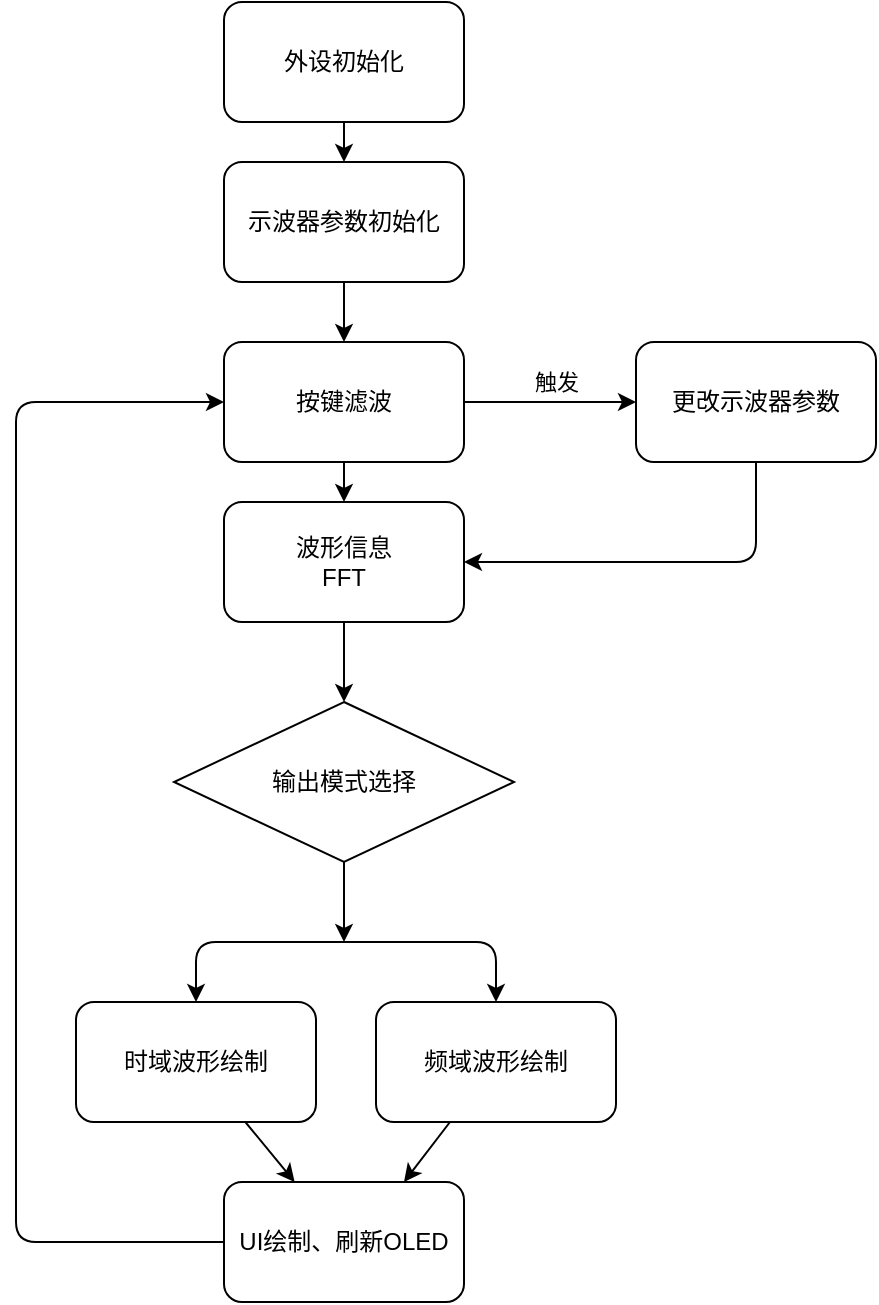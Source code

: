 <mxfile>
    <diagram id="oxTwPvHpeQS9O1C6PFfJ" name="第 1 页">
        <mxGraphModel dx="1002" dy="571" grid="1" gridSize="10" guides="1" tooltips="1" connect="1" arrows="1" fold="1" page="1" pageScale="1" pageWidth="827" pageHeight="1169" math="0" shadow="0">
            <root>
                <mxCell id="0"/>
                <mxCell id="1" parent="0"/>
                <mxCell id="5" style="edgeStyle=none;html=1;exitX=0.5;exitY=1;exitDx=0;exitDy=0;entryX=0.5;entryY=0;entryDx=0;entryDy=0;" edge="1" parent="1" source="2" target="3">
                    <mxGeometry relative="1" as="geometry"/>
                </mxCell>
                <mxCell id="2" value="外设初始化" style="rounded=1;whiteSpace=wrap;html=1;" vertex="1" parent="1">
                    <mxGeometry x="354" y="60" width="120" height="60" as="geometry"/>
                </mxCell>
                <mxCell id="6" style="edgeStyle=none;html=1;exitX=0.5;exitY=1;exitDx=0;exitDy=0;entryX=0.5;entryY=0;entryDx=0;entryDy=0;" edge="1" parent="1" source="3" target="4">
                    <mxGeometry relative="1" as="geometry"/>
                </mxCell>
                <mxCell id="3" value="示波器参数初始化" style="rounded=1;whiteSpace=wrap;html=1;" vertex="1" parent="1">
                    <mxGeometry x="354" y="140" width="120" height="60" as="geometry"/>
                </mxCell>
                <mxCell id="10" style="edgeStyle=none;html=1;" edge="1" parent="1" source="4" target="8">
                    <mxGeometry relative="1" as="geometry"/>
                </mxCell>
                <mxCell id="23" style="edgeStyle=none;html=1;" edge="1" parent="1" source="4">
                    <mxGeometry relative="1" as="geometry">
                        <mxPoint x="560" y="260" as="targetPoint"/>
                    </mxGeometry>
                </mxCell>
                <mxCell id="24" value="触发" style="edgeLabel;html=1;align=center;verticalAlign=middle;resizable=0;points=[];" vertex="1" connectable="0" parent="23">
                    <mxGeometry x="0.228" y="-2" relative="1" as="geometry">
                        <mxPoint x="-7" y="-12" as="offset"/>
                    </mxGeometry>
                </mxCell>
                <mxCell id="4" value="按键滤波" style="rounded=1;whiteSpace=wrap;html=1;" vertex="1" parent="1">
                    <mxGeometry x="354" y="230" width="120" height="60" as="geometry"/>
                </mxCell>
                <mxCell id="11" style="edgeStyle=none;html=1;entryX=0.5;entryY=0;entryDx=0;entryDy=0;" edge="1" parent="1" source="8" target="9">
                    <mxGeometry relative="1" as="geometry"/>
                </mxCell>
                <mxCell id="8" value="波形信息&lt;br&gt;FFT" style="rounded=1;whiteSpace=wrap;html=1;" vertex="1" parent="1">
                    <mxGeometry x="354" y="310" width="120" height="60" as="geometry"/>
                </mxCell>
                <mxCell id="12" style="edgeStyle=none;html=1;exitX=0.5;exitY=1;exitDx=0;exitDy=0;" edge="1" parent="1" source="9">
                    <mxGeometry relative="1" as="geometry">
                        <mxPoint x="414" y="530" as="targetPoint"/>
                    </mxGeometry>
                </mxCell>
                <mxCell id="9" value="输出模式选择" style="rhombus;whiteSpace=wrap;html=1;" vertex="1" parent="1">
                    <mxGeometry x="329" y="410" width="170" height="80" as="geometry"/>
                </mxCell>
                <mxCell id="13" value="" style="endArrow=classic;startArrow=classic;html=1;" edge="1" parent="1">
                    <mxGeometry width="50" height="50" relative="1" as="geometry">
                        <mxPoint x="340" y="560" as="sourcePoint"/>
                        <mxPoint x="490" y="560" as="targetPoint"/>
                        <Array as="points">
                            <mxPoint x="340" y="530"/>
                            <mxPoint x="404" y="530"/>
                            <mxPoint x="490" y="530"/>
                        </Array>
                    </mxGeometry>
                </mxCell>
                <mxCell id="20" style="edgeStyle=none;html=1;" edge="1" parent="1" source="17" target="19">
                    <mxGeometry relative="1" as="geometry"/>
                </mxCell>
                <mxCell id="17" value="时域波形绘制" style="rounded=1;whiteSpace=wrap;html=1;" vertex="1" parent="1">
                    <mxGeometry x="280" y="560" width="120" height="60" as="geometry"/>
                </mxCell>
                <mxCell id="21" style="edgeStyle=none;html=1;entryX=0.75;entryY=0;entryDx=0;entryDy=0;" edge="1" parent="1" source="18" target="19">
                    <mxGeometry relative="1" as="geometry"/>
                </mxCell>
                <mxCell id="18" value="频域波形绘制" style="rounded=1;whiteSpace=wrap;html=1;" vertex="1" parent="1">
                    <mxGeometry x="430" y="560" width="120" height="60" as="geometry"/>
                </mxCell>
                <mxCell id="22" style="edgeStyle=none;html=1;entryX=0;entryY=0.5;entryDx=0;entryDy=0;" edge="1" parent="1" source="19" target="4">
                    <mxGeometry relative="1" as="geometry">
                        <mxPoint x="250" y="220" as="targetPoint"/>
                        <Array as="points">
                            <mxPoint x="250" y="680"/>
                            <mxPoint x="250" y="260"/>
                        </Array>
                    </mxGeometry>
                </mxCell>
                <mxCell id="19" value="UI绘制、刷新OLED" style="rounded=1;whiteSpace=wrap;html=1;" vertex="1" parent="1">
                    <mxGeometry x="354" y="650" width="120" height="60" as="geometry"/>
                </mxCell>
                <mxCell id="26" style="edgeStyle=none;html=1;entryX=1;entryY=0.5;entryDx=0;entryDy=0;" edge="1" parent="1" source="25" target="8">
                    <mxGeometry relative="1" as="geometry">
                        <mxPoint x="620" y="400" as="targetPoint"/>
                        <Array as="points">
                            <mxPoint x="620" y="340"/>
                        </Array>
                    </mxGeometry>
                </mxCell>
                <mxCell id="25" value="更改示波器参数" style="rounded=1;whiteSpace=wrap;html=1;" vertex="1" parent="1">
                    <mxGeometry x="560" y="230" width="120" height="60" as="geometry"/>
                </mxCell>
            </root>
        </mxGraphModel>
    </diagram>
</mxfile>